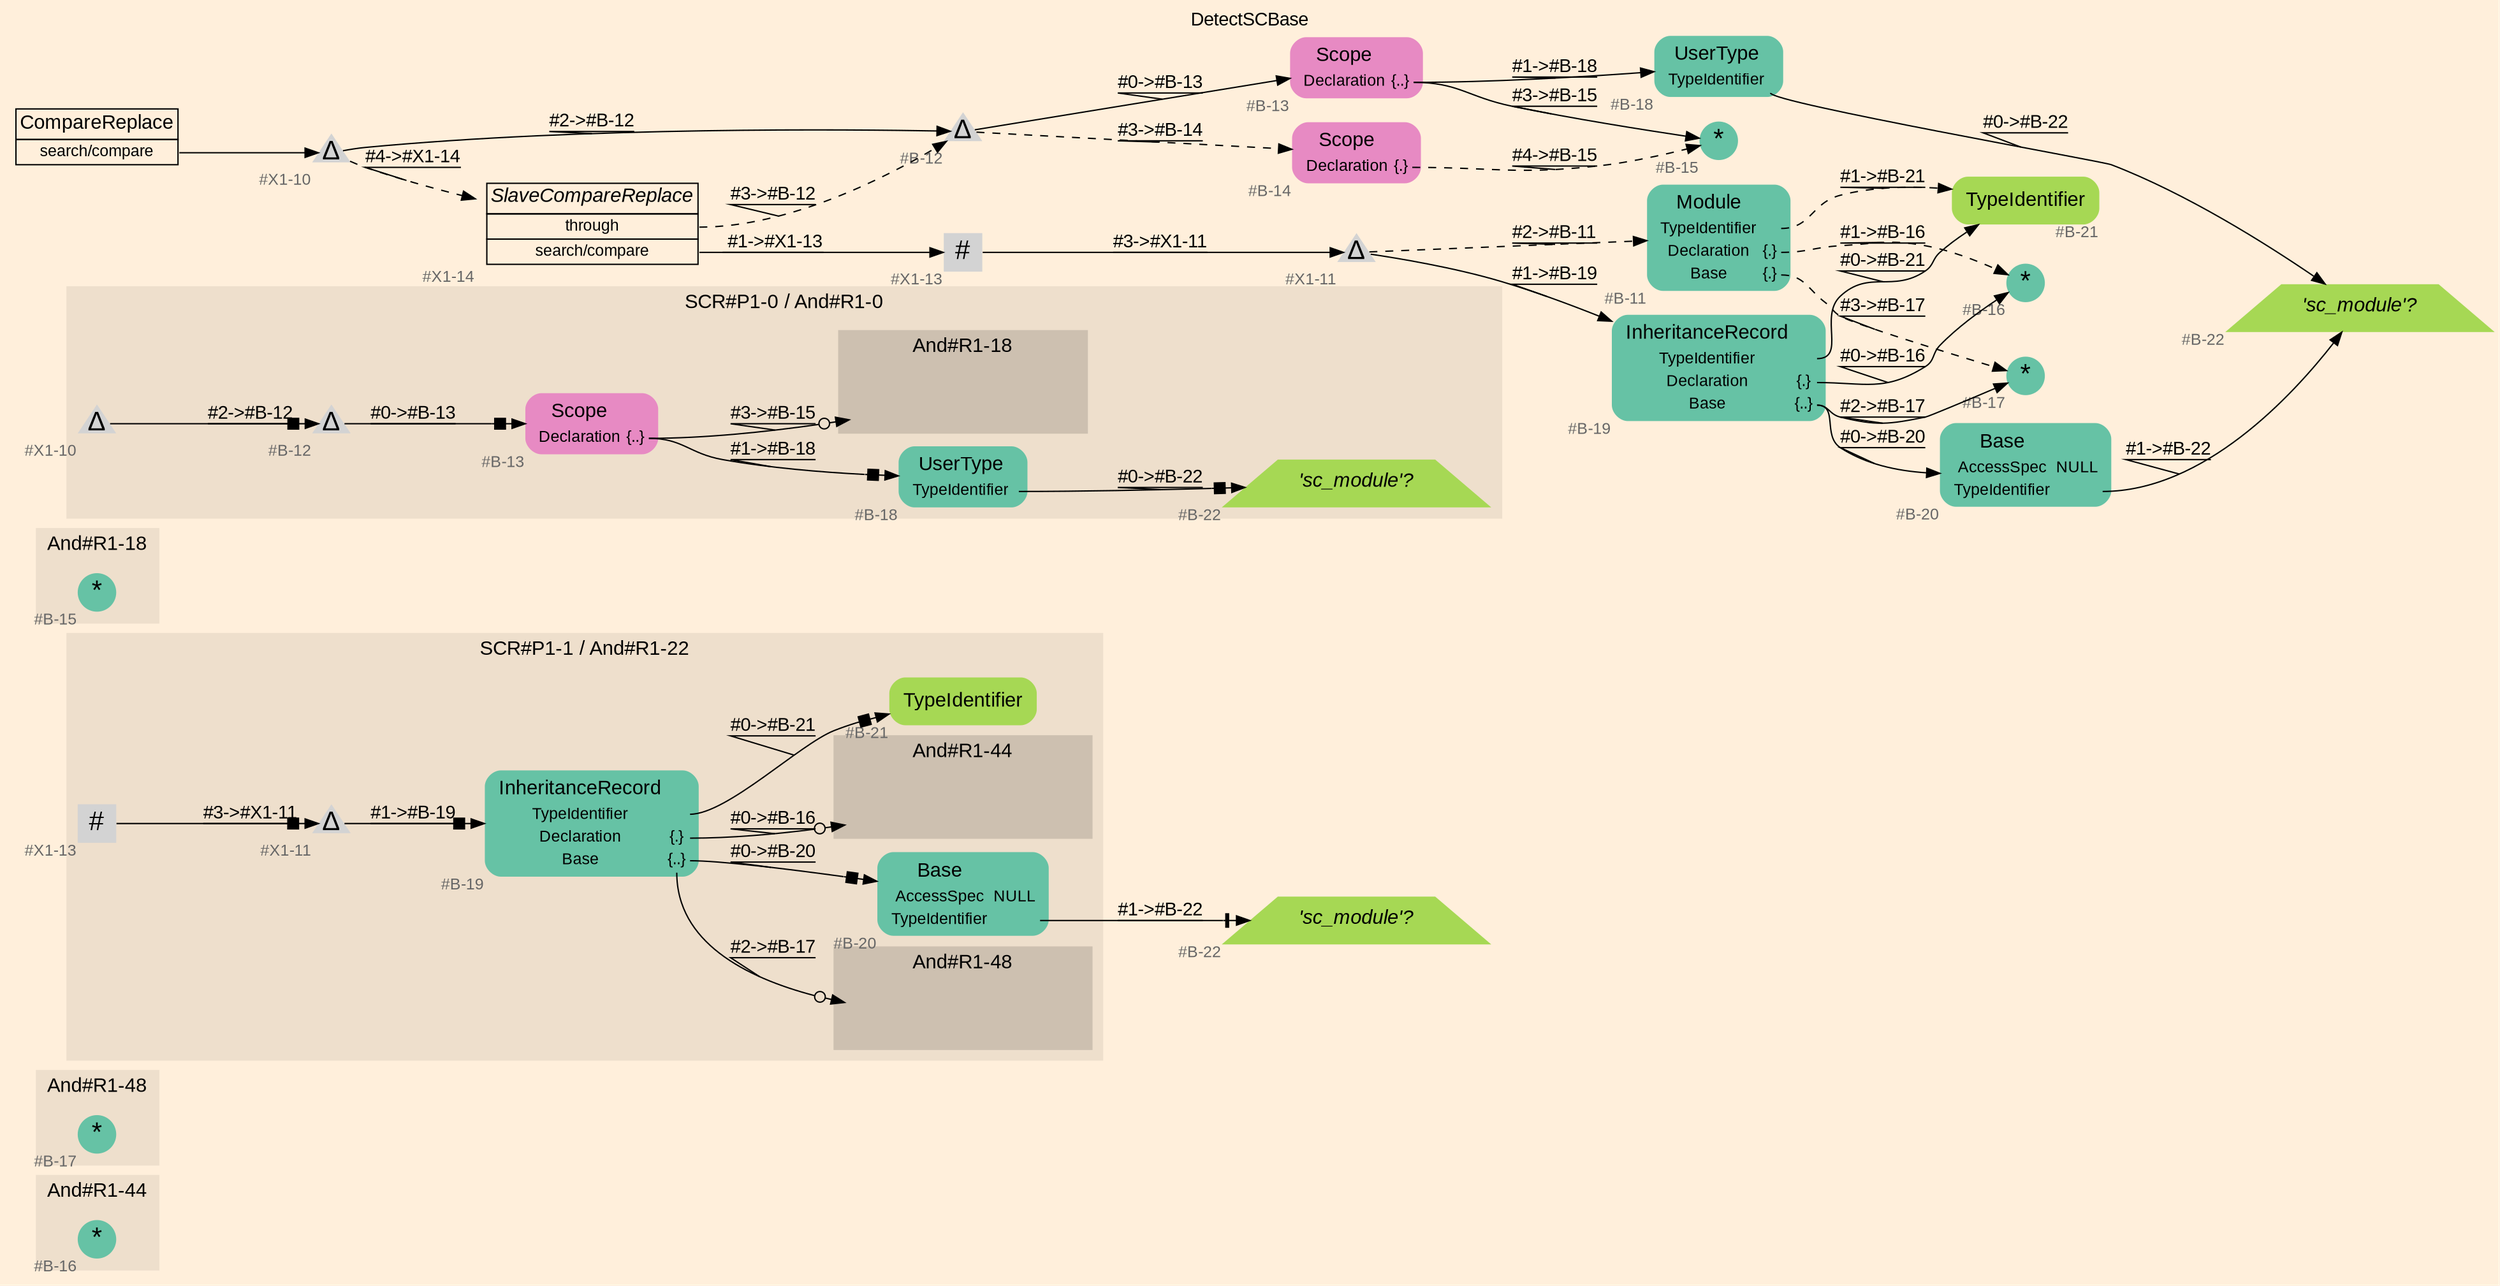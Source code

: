 digraph "DetectSCBase" {
label = "DetectSCBase"
labelloc = t
graph [
    rankdir = "LR"
    ranksep = 0.3
    bgcolor = antiquewhite1
    color = black
    fontcolor = black
    fontname = "Arial"
];
node [
    fontname = "Arial"
];
edge [
    fontname = "Arial"
];

// -------------------- figure And#R1-44 --------------------
// -------- region And#R1-44 ----------
subgraph "clusterAnd#R1-44" {
    label = "And#R1-44"
    style = "filled"
    color = antiquewhite2
    fontsize = "15"
    // -------- block And#R1-44/#B-16 ----------
    "And#R1-44/#B-16" [
        fillcolor = "/set28/1"
        xlabel = "#B-16"
        fontsize = "12"
        fontcolor = grey40
        shape = "circle"
        label = <<FONT COLOR="black" POINT-SIZE="20">*</FONT>>
        style = "filled"
        penwidth = 0.0
        fixedsize = true
        width = 0.4
        height = 0.4
    ];
    
}


// -------------------- figure And#R1-48 --------------------
// -------- region And#R1-48 ----------
subgraph "clusterAnd#R1-48" {
    label = "And#R1-48"
    style = "filled"
    color = antiquewhite2
    fontsize = "15"
    // -------- block And#R1-48/#B-17 ----------
    "And#R1-48/#B-17" [
        fillcolor = "/set28/1"
        xlabel = "#B-17"
        fontsize = "12"
        fontcolor = grey40
        shape = "circle"
        label = <<FONT COLOR="black" POINT-SIZE="20">*</FONT>>
        style = "filled"
        penwidth = 0.0
        fixedsize = true
        width = 0.4
        height = 0.4
    ];
    
}


// -------------------- figure And#R1-22 --------------------
// -------- region And#R1-22 ----------
subgraph "clusterAnd#R1-22" {
    label = "SCR#P1-1 / And#R1-22"
    style = "filled"
    color = antiquewhite2
    fontsize = "15"
    // -------- block And#R1-22/#B-19 ----------
    "And#R1-22/#B-19" [
        fillcolor = "/set28/1"
        xlabel = "#B-19"
        fontsize = "12"
        fontcolor = grey40
        shape = "plaintext"
        label = <<TABLE BORDER="0" CELLBORDER="0" CELLSPACING="0">
         <TR><TD><FONT COLOR="black" POINT-SIZE="15">InheritanceRecord</FONT></TD></TR>
         <TR><TD><FONT COLOR="black" POINT-SIZE="12">TypeIdentifier</FONT></TD><TD PORT="port0"></TD></TR>
         <TR><TD><FONT COLOR="black" POINT-SIZE="12">Declaration</FONT></TD><TD PORT="port1"><FONT COLOR="black" POINT-SIZE="12">{.}</FONT></TD></TR>
         <TR><TD><FONT COLOR="black" POINT-SIZE="12">Base</FONT></TD><TD PORT="port2"><FONT COLOR="black" POINT-SIZE="12">{..}</FONT></TD></TR>
        </TABLE>>
        style = "rounded,filled"
    ];
    
    // -------- block And#R1-22/#B-20 ----------
    "And#R1-22/#B-20" [
        fillcolor = "/set28/1"
        xlabel = "#B-20"
        fontsize = "12"
        fontcolor = grey40
        shape = "plaintext"
        label = <<TABLE BORDER="0" CELLBORDER="0" CELLSPACING="0">
         <TR><TD><FONT COLOR="black" POINT-SIZE="15">Base</FONT></TD></TR>
         <TR><TD><FONT COLOR="black" POINT-SIZE="12">AccessSpec</FONT></TD><TD PORT="port0"><FONT COLOR="black" POINT-SIZE="12">NULL</FONT></TD></TR>
         <TR><TD><FONT COLOR="black" POINT-SIZE="12">TypeIdentifier</FONT></TD><TD PORT="port1"></TD></TR>
        </TABLE>>
        style = "rounded,filled"
    ];
    
    // -------- block And#R1-22/#B-21 ----------
    "And#R1-22/#B-21" [
        fillcolor = "/set28/5"
        xlabel = "#B-21"
        fontsize = "12"
        fontcolor = grey40
        shape = "plaintext"
        label = <<TABLE BORDER="0" CELLBORDER="0" CELLSPACING="0">
         <TR><TD><FONT COLOR="black" POINT-SIZE="15">TypeIdentifier</FONT></TD></TR>
        </TABLE>>
        style = "rounded,filled"
    ];
    
    // -------- block And#R1-22/#X1-11 ----------
    "And#R1-22/#X1-11" [
        xlabel = "#X1-11"
        fontsize = "12"
        fontcolor = grey40
        shape = "triangle"
        label = <<FONT COLOR="black" POINT-SIZE="20">Δ</FONT>>
        style = "filled"
        penwidth = 0.0
        fixedsize = true
        width = 0.4
        height = 0.4
    ];
    
    // -------- block And#R1-22/#X1-13 ----------
    "And#R1-22/#X1-13" [
        xlabel = "#X1-13"
        fontsize = "12"
        fontcolor = grey40
        shape = "square"
        label = <<FONT COLOR="black" POINT-SIZE="20">#</FONT>>
        style = "filled"
        penwidth = 0.0
        fixedsize = true
        width = 0.4
        height = 0.4
    ];
    
    // -------- region And#R1-22/And#R1-48 ----------
    subgraph "clusterAnd#R1-22/And#R1-48" {
        label = "And#R1-48"
        style = "filled"
        color = antiquewhite3
        fontsize = "15"
        // -------- block And#R1-22/And#R1-48/#B-17 ----------
        "And#R1-22/And#R1-48/#B-17" [
            fillcolor = "/set28/1"
            xlabel = "#B-17"
            fontsize = "12"
            fontcolor = grey40
            shape = "none"
            style = "invisible"
        ];
        
    }
    
    // -------- region And#R1-22/And#R1-44 ----------
    subgraph "clusterAnd#R1-22/And#R1-44" {
        label = "And#R1-44"
        style = "filled"
        color = antiquewhite3
        fontsize = "15"
        // -------- block And#R1-22/And#R1-44/#B-16 ----------
        "And#R1-22/And#R1-44/#B-16" [
            fillcolor = "/set28/1"
            xlabel = "#B-16"
            fontsize = "12"
            fontcolor = grey40
            shape = "none"
            style = "invisible"
        ];
        
    }
    
}

// -------- block And#R1-22/#B-22 ----------
"And#R1-22/#B-22" [
    fillcolor = "/set28/5"
    xlabel = "#B-22"
    fontsize = "12"
    fontcolor = grey40
    shape = "trapezium"
    label = <<FONT COLOR="black" POINT-SIZE="15"><I>'sc_module'?</I></FONT>>
    style = "filled"
    penwidth = 0.0
];

"And#R1-22/#B-19":port0 -> "And#R1-22/#B-21" [
    arrowhead="normalnonebox"
    label = "#0-&gt;#B-21"
    decorate = true
    color = black
    fontcolor = black
];

"And#R1-22/#B-19":port1 -> "And#R1-22/And#R1-44/#B-16" [
    arrowhead="normalnoneodot"
    label = "#0-&gt;#B-16"
    decorate = true
    color = black
    fontcolor = black
];

"And#R1-22/#B-19":port2 -> "And#R1-22/And#R1-48/#B-17" [
    arrowhead="normalnoneodot"
    label = "#2-&gt;#B-17"
    decorate = true
    color = black
    fontcolor = black
];

"And#R1-22/#B-19":port2 -> "And#R1-22/#B-20" [
    arrowhead="normalnonebox"
    label = "#0-&gt;#B-20"
    decorate = true
    color = black
    fontcolor = black
];

"And#R1-22/#B-20":port1 -> "And#R1-22/#B-22" [
    arrowhead="normalnonetee"
    label = "#1-&gt;#B-22"
    decorate = true
    color = black
    fontcolor = black
];

"And#R1-22/#X1-11" -> "And#R1-22/#B-19" [
    arrowhead="normalnonebox"
    label = "#1-&gt;#B-19"
    decorate = true
    color = black
    fontcolor = black
];

"And#R1-22/#X1-13" -> "And#R1-22/#X1-11" [
    arrowhead="normalnonebox"
    label = "#3-&gt;#X1-11"
    decorate = true
    color = black
    fontcolor = black
];


// -------------------- figure And#R1-18 --------------------
// -------- region And#R1-18 ----------
subgraph "clusterAnd#R1-18" {
    label = "And#R1-18"
    style = "filled"
    color = antiquewhite2
    fontsize = "15"
    // -------- block And#R1-18/#B-15 ----------
    "And#R1-18/#B-15" [
        fillcolor = "/set28/1"
        xlabel = "#B-15"
        fontsize = "12"
        fontcolor = grey40
        shape = "circle"
        label = <<FONT COLOR="black" POINT-SIZE="20">*</FONT>>
        style = "filled"
        penwidth = 0.0
        fixedsize = true
        width = 0.4
        height = 0.4
    ];
    
}


// -------------------- figure And#R1-0 --------------------
// -------- region And#R1-0 ----------
subgraph "clusterAnd#R1-0" {
    label = "SCR#P1-0 / And#R1-0"
    style = "filled"
    color = antiquewhite2
    fontsize = "15"
    // -------- block And#R1-0/#B-12 ----------
    "And#R1-0/#B-12" [
        xlabel = "#B-12"
        fontsize = "12"
        fontcolor = grey40
        shape = "triangle"
        label = <<FONT COLOR="black" POINT-SIZE="20">Δ</FONT>>
        style = "filled"
        penwidth = 0.0
        fixedsize = true
        width = 0.4
        height = 0.4
    ];
    
    // -------- block And#R1-0/#B-13 ----------
    "And#R1-0/#B-13" [
        fillcolor = "/set28/4"
        xlabel = "#B-13"
        fontsize = "12"
        fontcolor = grey40
        shape = "plaintext"
        label = <<TABLE BORDER="0" CELLBORDER="0" CELLSPACING="0">
         <TR><TD><FONT COLOR="black" POINT-SIZE="15">Scope</FONT></TD></TR>
         <TR><TD><FONT COLOR="black" POINT-SIZE="12">Declaration</FONT></TD><TD PORT="port0"><FONT COLOR="black" POINT-SIZE="12">{..}</FONT></TD></TR>
        </TABLE>>
        style = "rounded,filled"
    ];
    
    // -------- block And#R1-0/#B-18 ----------
    "And#R1-0/#B-18" [
        fillcolor = "/set28/1"
        xlabel = "#B-18"
        fontsize = "12"
        fontcolor = grey40
        shape = "plaintext"
        label = <<TABLE BORDER="0" CELLBORDER="0" CELLSPACING="0">
         <TR><TD><FONT COLOR="black" POINT-SIZE="15">UserType</FONT></TD></TR>
         <TR><TD><FONT COLOR="black" POINT-SIZE="12">TypeIdentifier</FONT></TD><TD PORT="port0"></TD></TR>
        </TABLE>>
        style = "rounded,filled"
    ];
    
    // -------- block And#R1-0/#B-22 ----------
    "And#R1-0/#B-22" [
        fillcolor = "/set28/5"
        xlabel = "#B-22"
        fontsize = "12"
        fontcolor = grey40
        shape = "trapezium"
        label = <<FONT COLOR="black" POINT-SIZE="15"><I>'sc_module'?</I></FONT>>
        style = "filled"
        penwidth = 0.0
    ];
    
    // -------- block And#R1-0/#X1-10 ----------
    "And#R1-0/#X1-10" [
        xlabel = "#X1-10"
        fontsize = "12"
        fontcolor = grey40
        shape = "triangle"
        label = <<FONT COLOR="black" POINT-SIZE="20">Δ</FONT>>
        style = "filled"
        penwidth = 0.0
        fixedsize = true
        width = 0.4
        height = 0.4
    ];
    
    // -------- region And#R1-0/And#R1-18 ----------
    subgraph "clusterAnd#R1-0/And#R1-18" {
        label = "And#R1-18"
        style = "filled"
        color = antiquewhite3
        fontsize = "15"
        // -------- block And#R1-0/And#R1-18/#B-15 ----------
        "And#R1-0/And#R1-18/#B-15" [
            fillcolor = "/set28/1"
            xlabel = "#B-15"
            fontsize = "12"
            fontcolor = grey40
            shape = "none"
            style = "invisible"
        ];
        
    }
    
}

"And#R1-0/#B-12" -> "And#R1-0/#B-13" [
    arrowhead="normalnonebox"
    label = "#0-&gt;#B-13"
    decorate = true
    color = black
    fontcolor = black
];

"And#R1-0/#B-13":port0 -> "And#R1-0/And#R1-18/#B-15" [
    arrowhead="normalnoneodot"
    label = "#3-&gt;#B-15"
    decorate = true
    color = black
    fontcolor = black
];

"And#R1-0/#B-13":port0 -> "And#R1-0/#B-18" [
    arrowhead="normalnonebox"
    label = "#1-&gt;#B-18"
    decorate = true
    color = black
    fontcolor = black
];

"And#R1-0/#B-18":port0 -> "And#R1-0/#B-22" [
    arrowhead="normalnonebox"
    label = "#0-&gt;#B-22"
    decorate = true
    color = black
    fontcolor = black
];

"And#R1-0/#X1-10" -> "And#R1-0/#B-12" [
    arrowhead="normalnonebox"
    label = "#2-&gt;#B-12"
    decorate = true
    color = black
    fontcolor = black
];


// -------------------- transformation figure --------------------
// -------- block CR#X1-12 ----------
"CR#X1-12" [
    fillcolor = antiquewhite1
    fontsize = "12"
    fontcolor = grey40
    shape = "plaintext"
    label = <<TABLE BORDER="0" CELLBORDER="1" CELLSPACING="0">
     <TR><TD><FONT COLOR="black" POINT-SIZE="15">CompareReplace</FONT></TD></TR>
     <TR><TD PORT="port0"><FONT COLOR="black" POINT-SIZE="12">search/compare</FONT></TD></TR>
    </TABLE>>
    style = "filled"
    color = black
];

// -------- block #X1-10 ----------
"#X1-10" [
    xlabel = "#X1-10"
    fontsize = "12"
    fontcolor = grey40
    shape = "triangle"
    label = <<FONT COLOR="black" POINT-SIZE="20">Δ</FONT>>
    style = "filled"
    penwidth = 0.0
    fixedsize = true
    width = 0.4
    height = 0.4
];

// -------- block #B-12 ----------
"#B-12" [
    xlabel = "#B-12"
    fontsize = "12"
    fontcolor = grey40
    shape = "triangle"
    label = <<FONT COLOR="black" POINT-SIZE="20">Δ</FONT>>
    style = "filled"
    penwidth = 0.0
    fixedsize = true
    width = 0.4
    height = 0.4
];

// -------- block #B-13 ----------
"#B-13" [
    fillcolor = "/set28/4"
    xlabel = "#B-13"
    fontsize = "12"
    fontcolor = grey40
    shape = "plaintext"
    label = <<TABLE BORDER="0" CELLBORDER="0" CELLSPACING="0">
     <TR><TD><FONT COLOR="black" POINT-SIZE="15">Scope</FONT></TD></TR>
     <TR><TD><FONT COLOR="black" POINT-SIZE="12">Declaration</FONT></TD><TD PORT="port0"><FONT COLOR="black" POINT-SIZE="12">{..}</FONT></TD></TR>
    </TABLE>>
    style = "rounded,filled"
];

// -------- block #B-15 ----------
"#B-15" [
    fillcolor = "/set28/1"
    xlabel = "#B-15"
    fontsize = "12"
    fontcolor = grey40
    shape = "circle"
    label = <<FONT COLOR="black" POINT-SIZE="20">*</FONT>>
    style = "filled"
    penwidth = 0.0
    fixedsize = true
    width = 0.4
    height = 0.4
];

// -------- block #B-18 ----------
"#B-18" [
    fillcolor = "/set28/1"
    xlabel = "#B-18"
    fontsize = "12"
    fontcolor = grey40
    shape = "plaintext"
    label = <<TABLE BORDER="0" CELLBORDER="0" CELLSPACING="0">
     <TR><TD><FONT COLOR="black" POINT-SIZE="15">UserType</FONT></TD></TR>
     <TR><TD><FONT COLOR="black" POINT-SIZE="12">TypeIdentifier</FONT></TD><TD PORT="port0"></TD></TR>
    </TABLE>>
    style = "rounded,filled"
];

// -------- block #B-22 ----------
"#B-22" [
    fillcolor = "/set28/5"
    xlabel = "#B-22"
    fontsize = "12"
    fontcolor = grey40
    shape = "trapezium"
    label = <<FONT COLOR="black" POINT-SIZE="15"><I>'sc_module'?</I></FONT>>
    style = "filled"
    penwidth = 0.0
];

// -------- block #B-14 ----------
"#B-14" [
    fillcolor = "/set28/4"
    xlabel = "#B-14"
    fontsize = "12"
    fontcolor = grey40
    shape = "plaintext"
    label = <<TABLE BORDER="0" CELLBORDER="0" CELLSPACING="0">
     <TR><TD><FONT COLOR="black" POINT-SIZE="15">Scope</FONT></TD></TR>
     <TR><TD><FONT COLOR="black" POINT-SIZE="12">Declaration</FONT></TD><TD PORT="port0"><FONT COLOR="black" POINT-SIZE="12">{.}</FONT></TD></TR>
    </TABLE>>
    style = "rounded,filled"
];

// -------- block #X1-14 ----------
"#X1-14" [
    fillcolor = antiquewhite1
    xlabel = "#X1-14"
    fontsize = "12"
    fontcolor = grey40
    shape = "plaintext"
    label = <<TABLE BORDER="0" CELLBORDER="1" CELLSPACING="0">
     <TR><TD><FONT COLOR="black" POINT-SIZE="15"><I>SlaveCompareReplace</I></FONT></TD></TR>
     <TR><TD PORT="port0"><FONT COLOR="black" POINT-SIZE="12">through</FONT></TD></TR>
     <TR><TD PORT="port1"><FONT COLOR="black" POINT-SIZE="12">search/compare</FONT></TD></TR>
    </TABLE>>
    style = "filled"
    color = black
];

// -------- block #X1-13 ----------
"#X1-13" [
    xlabel = "#X1-13"
    fontsize = "12"
    fontcolor = grey40
    shape = "square"
    label = <<FONT COLOR="black" POINT-SIZE="20">#</FONT>>
    style = "filled"
    penwidth = 0.0
    fixedsize = true
    width = 0.4
    height = 0.4
];

// -------- block #X1-11 ----------
"#X1-11" [
    xlabel = "#X1-11"
    fontsize = "12"
    fontcolor = grey40
    shape = "triangle"
    label = <<FONT COLOR="black" POINT-SIZE="20">Δ</FONT>>
    style = "filled"
    penwidth = 0.0
    fixedsize = true
    width = 0.4
    height = 0.4
];

// -------- block #B-19 ----------
"#B-19" [
    fillcolor = "/set28/1"
    xlabel = "#B-19"
    fontsize = "12"
    fontcolor = grey40
    shape = "plaintext"
    label = <<TABLE BORDER="0" CELLBORDER="0" CELLSPACING="0">
     <TR><TD><FONT COLOR="black" POINT-SIZE="15">InheritanceRecord</FONT></TD></TR>
     <TR><TD><FONT COLOR="black" POINT-SIZE="12">TypeIdentifier</FONT></TD><TD PORT="port0"></TD></TR>
     <TR><TD><FONT COLOR="black" POINT-SIZE="12">Declaration</FONT></TD><TD PORT="port1"><FONT COLOR="black" POINT-SIZE="12">{.}</FONT></TD></TR>
     <TR><TD><FONT COLOR="black" POINT-SIZE="12">Base</FONT></TD><TD PORT="port2"><FONT COLOR="black" POINT-SIZE="12">{..}</FONT></TD></TR>
    </TABLE>>
    style = "rounded,filled"
];

// -------- block #B-21 ----------
"#B-21" [
    fillcolor = "/set28/5"
    xlabel = "#B-21"
    fontsize = "12"
    fontcolor = grey40
    shape = "plaintext"
    label = <<TABLE BORDER="0" CELLBORDER="0" CELLSPACING="0">
     <TR><TD><FONT COLOR="black" POINT-SIZE="15">TypeIdentifier</FONT></TD></TR>
    </TABLE>>
    style = "rounded,filled"
];

// -------- block #B-16 ----------
"#B-16" [
    fillcolor = "/set28/1"
    xlabel = "#B-16"
    fontsize = "12"
    fontcolor = grey40
    shape = "circle"
    label = <<FONT COLOR="black" POINT-SIZE="20">*</FONT>>
    style = "filled"
    penwidth = 0.0
    fixedsize = true
    width = 0.4
    height = 0.4
];

// -------- block #B-17 ----------
"#B-17" [
    fillcolor = "/set28/1"
    xlabel = "#B-17"
    fontsize = "12"
    fontcolor = grey40
    shape = "circle"
    label = <<FONT COLOR="black" POINT-SIZE="20">*</FONT>>
    style = "filled"
    penwidth = 0.0
    fixedsize = true
    width = 0.4
    height = 0.4
];

// -------- block #B-20 ----------
"#B-20" [
    fillcolor = "/set28/1"
    xlabel = "#B-20"
    fontsize = "12"
    fontcolor = grey40
    shape = "plaintext"
    label = <<TABLE BORDER="0" CELLBORDER="0" CELLSPACING="0">
     <TR><TD><FONT COLOR="black" POINT-SIZE="15">Base</FONT></TD></TR>
     <TR><TD><FONT COLOR="black" POINT-SIZE="12">AccessSpec</FONT></TD><TD PORT="port0"><FONT COLOR="black" POINT-SIZE="12">NULL</FONT></TD></TR>
     <TR><TD><FONT COLOR="black" POINT-SIZE="12">TypeIdentifier</FONT></TD><TD PORT="port1"></TD></TR>
    </TABLE>>
    style = "rounded,filled"
];

// -------- block #B-11 ----------
"#B-11" [
    fillcolor = "/set28/1"
    xlabel = "#B-11"
    fontsize = "12"
    fontcolor = grey40
    shape = "plaintext"
    label = <<TABLE BORDER="0" CELLBORDER="0" CELLSPACING="0">
     <TR><TD><FONT COLOR="black" POINT-SIZE="15">Module</FONT></TD></TR>
     <TR><TD><FONT COLOR="black" POINT-SIZE="12">TypeIdentifier</FONT></TD><TD PORT="port0"></TD></TR>
     <TR><TD><FONT COLOR="black" POINT-SIZE="12">Declaration</FONT></TD><TD PORT="port1"><FONT COLOR="black" POINT-SIZE="12">{.}</FONT></TD></TR>
     <TR><TD><FONT COLOR="black" POINT-SIZE="12">Base</FONT></TD><TD PORT="port2"><FONT COLOR="black" POINT-SIZE="12">{.}</FONT></TD></TR>
    </TABLE>>
    style = "rounded,filled"
];

"CR#X1-12":port0 -> "#X1-10" [
    label = ""
    decorate = true
    color = black
    fontcolor = black
];

"#X1-10" -> "#B-12" [
    label = "#2-&gt;#B-12"
    decorate = true
    color = black
    fontcolor = black
];

"#X1-10" -> "#X1-14" [
    style="dashed"
    label = "#4-&gt;#X1-14"
    decorate = true
    color = black
    fontcolor = black
];

"#B-12" -> "#B-13" [
    label = "#0-&gt;#B-13"
    decorate = true
    color = black
    fontcolor = black
];

"#B-12" -> "#B-14" [
    style="dashed"
    label = "#3-&gt;#B-14"
    decorate = true
    color = black
    fontcolor = black
];

"#B-13":port0 -> "#B-15" [
    label = "#3-&gt;#B-15"
    decorate = true
    color = black
    fontcolor = black
];

"#B-13":port0 -> "#B-18" [
    label = "#1-&gt;#B-18"
    decorate = true
    color = black
    fontcolor = black
];

"#B-18":port0 -> "#B-22" [
    label = "#0-&gt;#B-22"
    decorate = true
    color = black
    fontcolor = black
];

"#B-14":port0 -> "#B-15" [
    style="dashed"
    label = "#4-&gt;#B-15"
    decorate = true
    color = black
    fontcolor = black
];

"#X1-14":port0 -> "#B-12" [
    style="dashed"
    label = "#3-&gt;#B-12"
    decorate = true
    color = black
    fontcolor = black
];

"#X1-14":port1 -> "#X1-13" [
    label = " #1-&gt;#X1-13"
    decorate = true
    color = black
    fontcolor = black
];

"#X1-13" -> "#X1-11" [
    label = "#3-&gt;#X1-11"
    decorate = true
    color = black
    fontcolor = black
];

"#X1-11" -> "#B-19" [
    label = "#1-&gt;#B-19"
    decorate = true
    color = black
    fontcolor = black
];

"#X1-11" -> "#B-11" [
    style="dashed"
    label = "#2-&gt;#B-11"
    decorate = true
    color = black
    fontcolor = black
];

"#B-19":port0 -> "#B-21" [
    label = "#0-&gt;#B-21"
    decorate = true
    color = black
    fontcolor = black
];

"#B-19":port1 -> "#B-16" [
    label = "#0-&gt;#B-16"
    decorate = true
    color = black
    fontcolor = black
];

"#B-19":port2 -> "#B-17" [
    label = "#2-&gt;#B-17"
    decorate = true
    color = black
    fontcolor = black
];

"#B-19":port2 -> "#B-20" [
    label = "#0-&gt;#B-20"
    decorate = true
    color = black
    fontcolor = black
];

"#B-20":port1 -> "#B-22" [
    label = "#1-&gt;#B-22"
    decorate = true
    color = black
    fontcolor = black
];

"#B-11":port0 -> "#B-21" [
    style="dashed"
    label = "#1-&gt;#B-21"
    decorate = true
    color = black
    fontcolor = black
];

"#B-11":port1 -> "#B-16" [
    style="dashed"
    label = "#1-&gt;#B-16"
    decorate = true
    color = black
    fontcolor = black
];

"#B-11":port2 -> "#B-17" [
    style="dashed"
    label = "#3-&gt;#B-17"
    decorate = true
    color = black
    fontcolor = black
];


}
